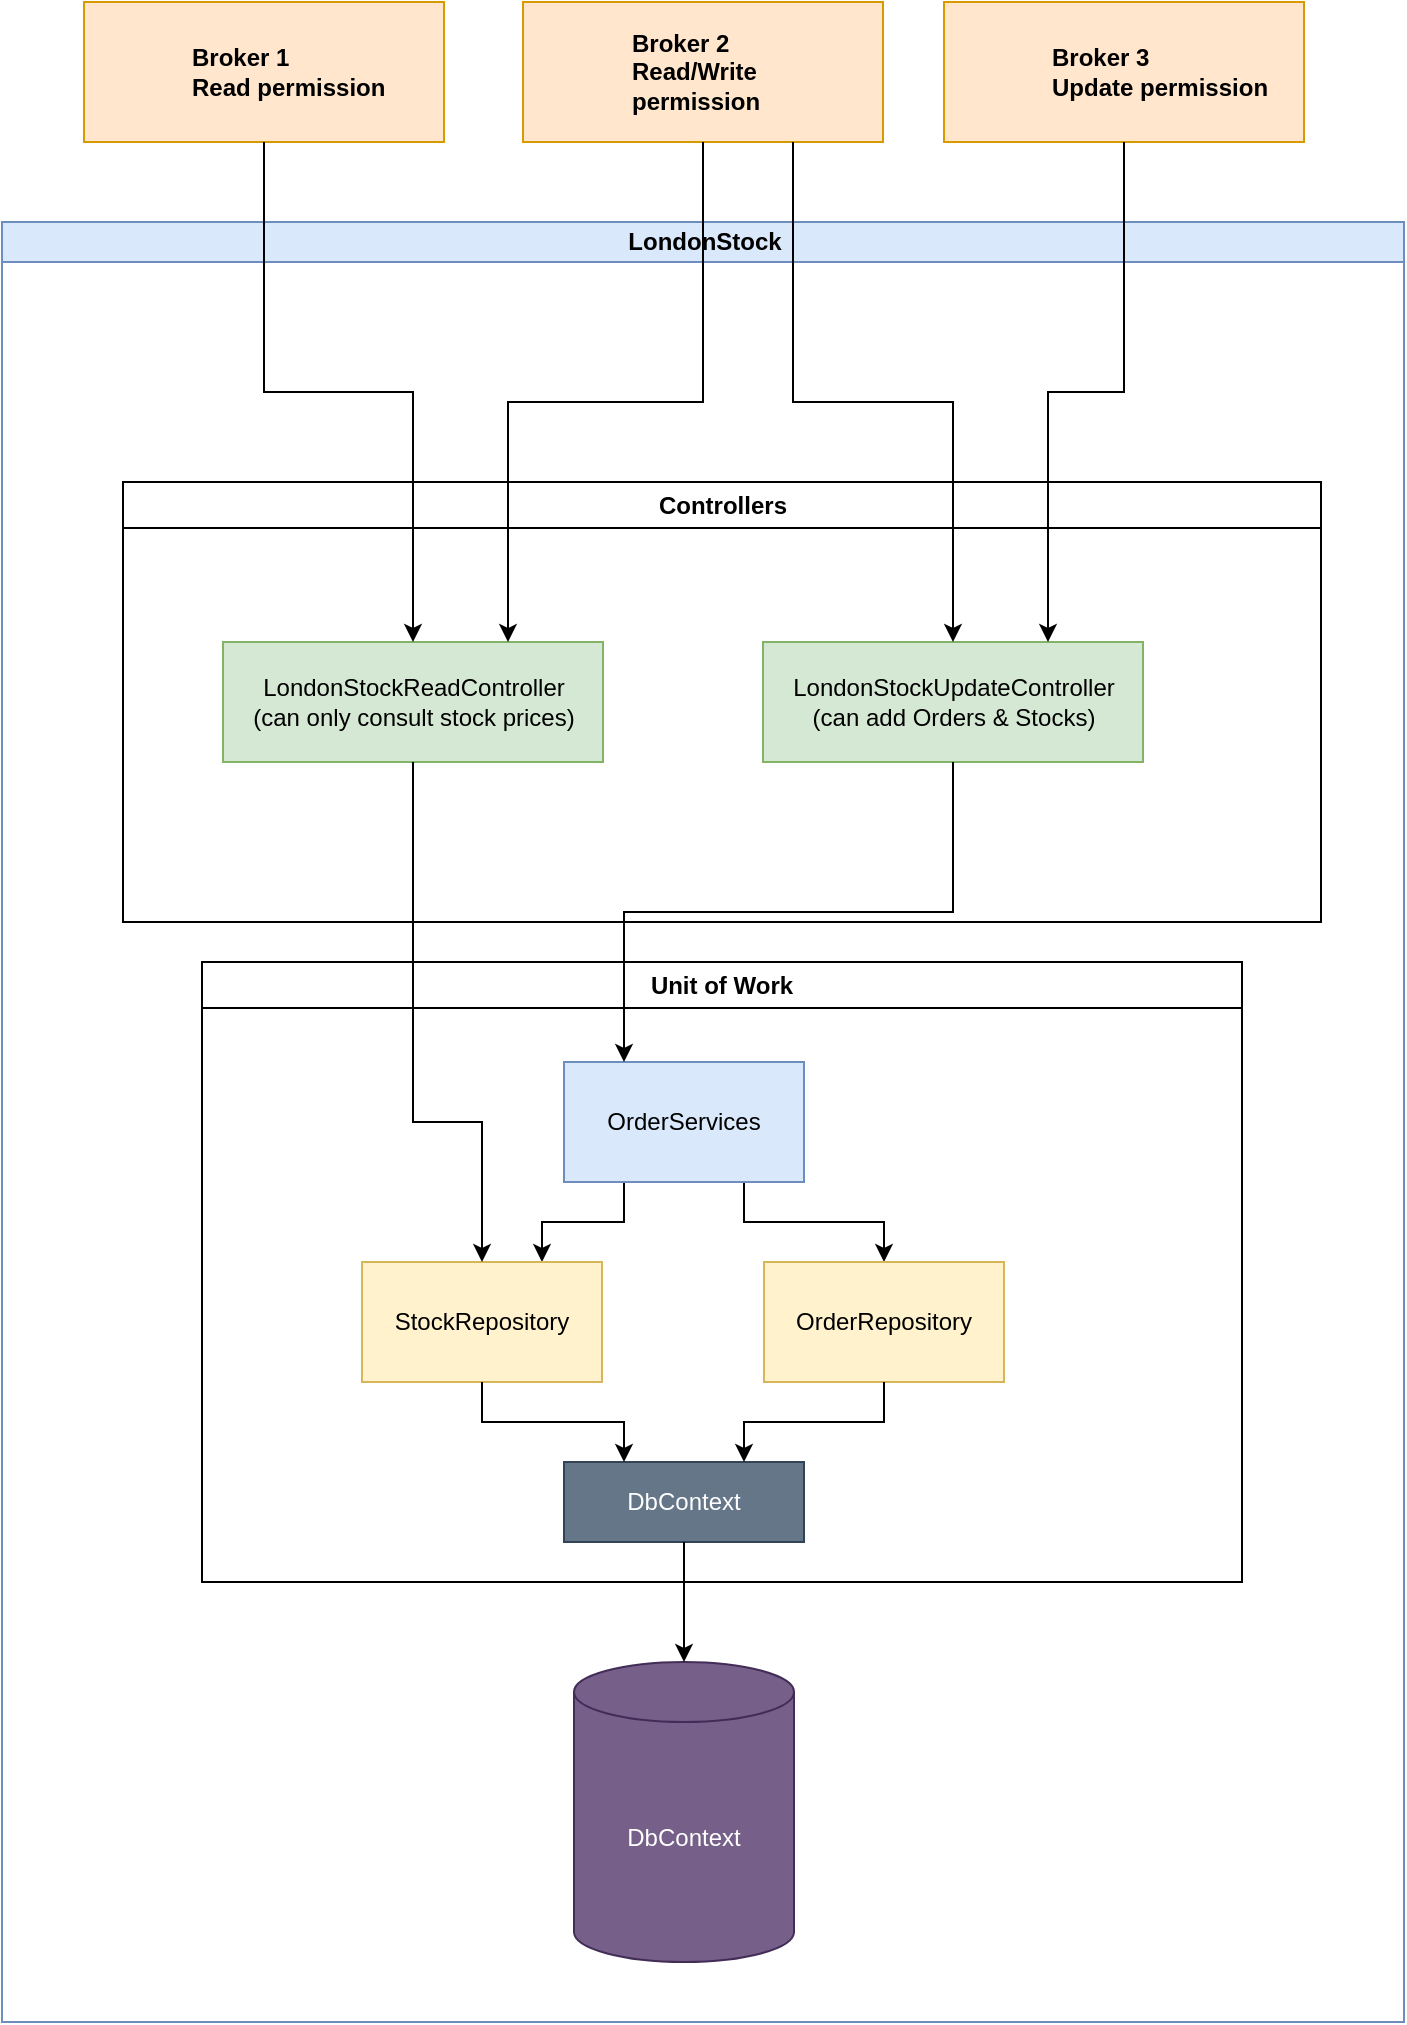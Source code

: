 <mxfile version="20.6.0" type="device"><diagram id="prtHgNgQTEPvFCAcTncT" name="Page-1"><mxGraphModel dx="1422" dy="1923" grid="1" gridSize="10" guides="1" tooltips="1" connect="1" arrows="1" fold="1" page="1" pageScale="1" pageWidth="827" pageHeight="1169" math="0" shadow="0"><root><mxCell id="0"/><mxCell id="1" parent="0"/><mxCell id="dNxyNK7c78bLwvsdeMH5-11" value="LondonStock" style="swimlane;html=1;startSize=20;horizontal=1;containerType=tree;glass=0;fillColor=#dae8fc;strokeColor=#6c8ebf;" parent="1" vertex="1"><mxGeometry x="59" y="40" width="701" height="900" as="geometry"/></mxCell><mxCell id="k5QyybBMuLYAdoPv7cl8-4" value="Controllers" style="swimlane;whiteSpace=wrap;html=1;" vertex="1" parent="dNxyNK7c78bLwvsdeMH5-11"><mxGeometry x="60.5" y="130" width="599" height="220" as="geometry"/></mxCell><mxCell id="k5QyybBMuLYAdoPv7cl8-5" value="LondonStockUpdateController&lt;br&gt;(can add Orders &amp;amp; Stocks)" style="rounded=0;whiteSpace=wrap;html=1;fillColor=#d5e8d4;strokeColor=#82b366;" vertex="1" parent="k5QyybBMuLYAdoPv7cl8-4"><mxGeometry x="320" y="80" width="190" height="60" as="geometry"/></mxCell><mxCell id="k5QyybBMuLYAdoPv7cl8-6" value="LondonStockReadController&lt;br&gt;(can only consult stock prices)" style="rounded=0;whiteSpace=wrap;html=1;fillColor=#d5e8d4;strokeColor=#82b366;" vertex="1" parent="k5QyybBMuLYAdoPv7cl8-4"><mxGeometry x="50" y="80" width="190" height="60" as="geometry"/></mxCell><mxCell id="k5QyybBMuLYAdoPv7cl8-11" value="DbContext" style="shape=cylinder3;whiteSpace=wrap;html=1;boundedLbl=1;backgroundOutline=1;size=15;fillColor=#76608a;fontColor=#ffffff;strokeColor=#432D57;" vertex="1" parent="dNxyNK7c78bLwvsdeMH5-11"><mxGeometry x="286" y="720" width="110" height="150" as="geometry"/></mxCell><mxCell id="k5QyybBMuLYAdoPv7cl8-12" value="Unit of Work" style="swimlane;whiteSpace=wrap;html=1;" vertex="1" parent="dNxyNK7c78bLwvsdeMH5-11"><mxGeometry x="100" y="370" width="520" height="310" as="geometry"/></mxCell><mxCell id="k5QyybBMuLYAdoPv7cl8-17" style="edgeStyle=orthogonalEdgeStyle;rounded=0;orthogonalLoop=1;jettySize=auto;html=1;exitX=0.75;exitY=1;exitDx=0;exitDy=0;entryX=0.5;entryY=0;entryDx=0;entryDy=0;" edge="1" parent="k5QyybBMuLYAdoPv7cl8-12" source="k5QyybBMuLYAdoPv7cl8-13" target="k5QyybBMuLYAdoPv7cl8-16"><mxGeometry relative="1" as="geometry"/></mxCell><mxCell id="k5QyybBMuLYAdoPv7cl8-18" style="edgeStyle=orthogonalEdgeStyle;rounded=0;orthogonalLoop=1;jettySize=auto;html=1;exitX=0.25;exitY=1;exitDx=0;exitDy=0;entryX=0.75;entryY=0;entryDx=0;entryDy=0;" edge="1" parent="k5QyybBMuLYAdoPv7cl8-12" source="k5QyybBMuLYAdoPv7cl8-13" target="k5QyybBMuLYAdoPv7cl8-15"><mxGeometry relative="1" as="geometry"/></mxCell><mxCell id="k5QyybBMuLYAdoPv7cl8-13" value="OrderServices" style="rounded=0;whiteSpace=wrap;html=1;fillColor=#dae8fc;strokeColor=#6c8ebf;" vertex="1" parent="k5QyybBMuLYAdoPv7cl8-12"><mxGeometry x="181" y="50" width="120" height="60" as="geometry"/></mxCell><mxCell id="k5QyybBMuLYAdoPv7cl8-15" value="StockRepository" style="rounded=0;whiteSpace=wrap;html=1;fillColor=#fff2cc;strokeColor=#d6b656;" vertex="1" parent="k5QyybBMuLYAdoPv7cl8-12"><mxGeometry x="80" y="150" width="120" height="60" as="geometry"/></mxCell><mxCell id="k5QyybBMuLYAdoPv7cl8-16" value="OrderRepository" style="rounded=0;whiteSpace=wrap;html=1;fillColor=#fff2cc;strokeColor=#d6b656;" vertex="1" parent="k5QyybBMuLYAdoPv7cl8-12"><mxGeometry x="281" y="150" width="120" height="60" as="geometry"/></mxCell><mxCell id="k5QyybBMuLYAdoPv7cl8-22" value="DbContext" style="rounded=0;whiteSpace=wrap;html=1;fillColor=#647687;fontColor=#ffffff;strokeColor=#314354;" vertex="1" parent="k5QyybBMuLYAdoPv7cl8-12"><mxGeometry x="181" y="250" width="120" height="40" as="geometry"/></mxCell><mxCell id="k5QyybBMuLYAdoPv7cl8-20" style="edgeStyle=orthogonalEdgeStyle;rounded=0;orthogonalLoop=1;jettySize=auto;html=1;exitX=0.5;exitY=1;exitDx=0;exitDy=0;entryX=0.75;entryY=0;entryDx=0;entryDy=0;" edge="1" parent="k5QyybBMuLYAdoPv7cl8-12" source="k5QyybBMuLYAdoPv7cl8-16" target="k5QyybBMuLYAdoPv7cl8-22"><mxGeometry relative="1" as="geometry"><mxPoint x="341" y="270" as="targetPoint"/></mxGeometry></mxCell><mxCell id="k5QyybBMuLYAdoPv7cl8-19" style="edgeStyle=orthogonalEdgeStyle;rounded=0;orthogonalLoop=1;jettySize=auto;html=1;exitX=0.5;exitY=1;exitDx=0;exitDy=0;entryX=0.25;entryY=0;entryDx=0;entryDy=0;" edge="1" parent="k5QyybBMuLYAdoPv7cl8-12" source="k5QyybBMuLYAdoPv7cl8-15" target="k5QyybBMuLYAdoPv7cl8-22"><mxGeometry relative="1" as="geometry"><mxPoint x="170" y="280" as="targetPoint"/></mxGeometry></mxCell><mxCell id="k5QyybBMuLYAdoPv7cl8-14" style="edgeStyle=orthogonalEdgeStyle;rounded=0;orthogonalLoop=1;jettySize=auto;html=1;exitX=0.5;exitY=1;exitDx=0;exitDy=0;entryX=0.25;entryY=0;entryDx=0;entryDy=0;" edge="1" parent="dNxyNK7c78bLwvsdeMH5-11" source="k5QyybBMuLYAdoPv7cl8-5" target="k5QyybBMuLYAdoPv7cl8-13"><mxGeometry relative="1" as="geometry"><Array as="points"><mxPoint x="476" y="345"/><mxPoint x="311" y="345"/></Array></mxGeometry></mxCell><mxCell id="k5QyybBMuLYAdoPv7cl8-21" style="edgeStyle=orthogonalEdgeStyle;rounded=0;orthogonalLoop=1;jettySize=auto;html=1;exitX=0.5;exitY=1;exitDx=0;exitDy=0;entryX=0.5;entryY=0;entryDx=0;entryDy=0;" edge="1" parent="dNxyNK7c78bLwvsdeMH5-11" source="k5QyybBMuLYAdoPv7cl8-6" target="k5QyybBMuLYAdoPv7cl8-15"><mxGeometry relative="1" as="geometry"><Array as="points"><mxPoint x="206" y="450"/><mxPoint x="240" y="450"/></Array></mxGeometry></mxCell><mxCell id="k5QyybBMuLYAdoPv7cl8-23" style="edgeStyle=orthogonalEdgeStyle;rounded=0;orthogonalLoop=1;jettySize=auto;html=1;exitX=0.5;exitY=1;exitDx=0;exitDy=0;entryX=0.5;entryY=0;entryDx=0;entryDy=0;entryPerimeter=0;" edge="1" parent="dNxyNK7c78bLwvsdeMH5-11" source="k5QyybBMuLYAdoPv7cl8-22" target="k5QyybBMuLYAdoPv7cl8-11"><mxGeometry relative="1" as="geometry"/></mxCell><UserObject label="Broker 1&lt;br&gt;Read permission" name="Tessa Miller" position="CFO" location="Office 1" email="me@example.com" placeholders="1" link="https://www.draw.io" id="dNxyNK7c78bLwvsdeMH5-12"><mxCell style="label;image=https://cdn3.iconfinder.com/data/icons/user-avatars-1/512/users-3-128.png;whiteSpace=wrap;html=1;rounded=0;glass=0;treeMoving=1;treeFolding=1;fillColor=#ffe6cc;strokeColor=#d79b00;" parent="1" vertex="1"><mxGeometry x="100" y="-70" width="180" height="70" as="geometry"/></mxCell></UserObject><mxCell id="k5QyybBMuLYAdoPv7cl8-7" style="edgeStyle=orthogonalEdgeStyle;rounded=0;orthogonalLoop=1;jettySize=auto;html=1;exitX=0.5;exitY=1;exitDx=0;exitDy=0;entryX=0.5;entryY=0;entryDx=0;entryDy=0;" edge="1" parent="1" source="dNxyNK7c78bLwvsdeMH5-12" target="k5QyybBMuLYAdoPv7cl8-6"><mxGeometry relative="1" as="geometry"/></mxCell><UserObject label="Broker 2&lt;br&gt;Read/Write permission" name="Tessa Miller" position="CFO" location="Office 1" email="me@example.com" placeholders="1" link="https://www.draw.io" id="k5QyybBMuLYAdoPv7cl8-2"><mxCell style="label;image=https://cdn3.iconfinder.com/data/icons/user-avatars-1/512/users-3-128.png;whiteSpace=wrap;html=1;rounded=0;glass=0;treeMoving=1;treeFolding=1;fillColor=#ffe6cc;strokeColor=#d79b00;" vertex="1" parent="1"><mxGeometry x="319.5" y="-70" width="180" height="70" as="geometry"/></mxCell></UserObject><mxCell id="k5QyybBMuLYAdoPv7cl8-9" style="edgeStyle=orthogonalEdgeStyle;rounded=0;orthogonalLoop=1;jettySize=auto;html=1;exitX=0.75;exitY=1;exitDx=0;exitDy=0;entryX=0.5;entryY=0;entryDx=0;entryDy=0;" edge="1" parent="1" source="k5QyybBMuLYAdoPv7cl8-2" target="k5QyybBMuLYAdoPv7cl8-5"><mxGeometry relative="1" as="geometry"><Array as="points"><mxPoint x="455" y="130"/><mxPoint x="535" y="130"/></Array></mxGeometry></mxCell><mxCell id="k5QyybBMuLYAdoPv7cl8-8" style="edgeStyle=orthogonalEdgeStyle;rounded=0;orthogonalLoop=1;jettySize=auto;html=1;exitX=0.5;exitY=1;exitDx=0;exitDy=0;entryX=0.75;entryY=0;entryDx=0;entryDy=0;" edge="1" parent="1" source="k5QyybBMuLYAdoPv7cl8-2" target="k5QyybBMuLYAdoPv7cl8-6"><mxGeometry relative="1" as="geometry"><Array as="points"><mxPoint x="410" y="130"/><mxPoint x="312" y="130"/></Array></mxGeometry></mxCell><UserObject label="Broker 3&lt;br&gt;Update permission" name="Tessa Miller" position="CFO" location="Office 1" email="me@example.com" placeholders="1" link="https://www.draw.io" id="k5QyybBMuLYAdoPv7cl8-1"><mxCell style="label;image=https://cdn3.iconfinder.com/data/icons/user-avatars-1/512/users-3-128.png;whiteSpace=wrap;html=1;rounded=0;glass=0;treeMoving=1;treeFolding=1;fillColor=#ffe6cc;strokeColor=#d79b00;" vertex="1" parent="1"><mxGeometry x="530" y="-70" width="180" height="70" as="geometry"/></mxCell></UserObject><mxCell id="k5QyybBMuLYAdoPv7cl8-10" style="edgeStyle=orthogonalEdgeStyle;rounded=0;orthogonalLoop=1;jettySize=auto;html=1;exitX=0.5;exitY=1;exitDx=0;exitDy=0;entryX=0.75;entryY=0;entryDx=0;entryDy=0;" edge="1" parent="1" source="k5QyybBMuLYAdoPv7cl8-1" target="k5QyybBMuLYAdoPv7cl8-5"><mxGeometry relative="1" as="geometry"/></mxCell></root></mxGraphModel></diagram></mxfile>